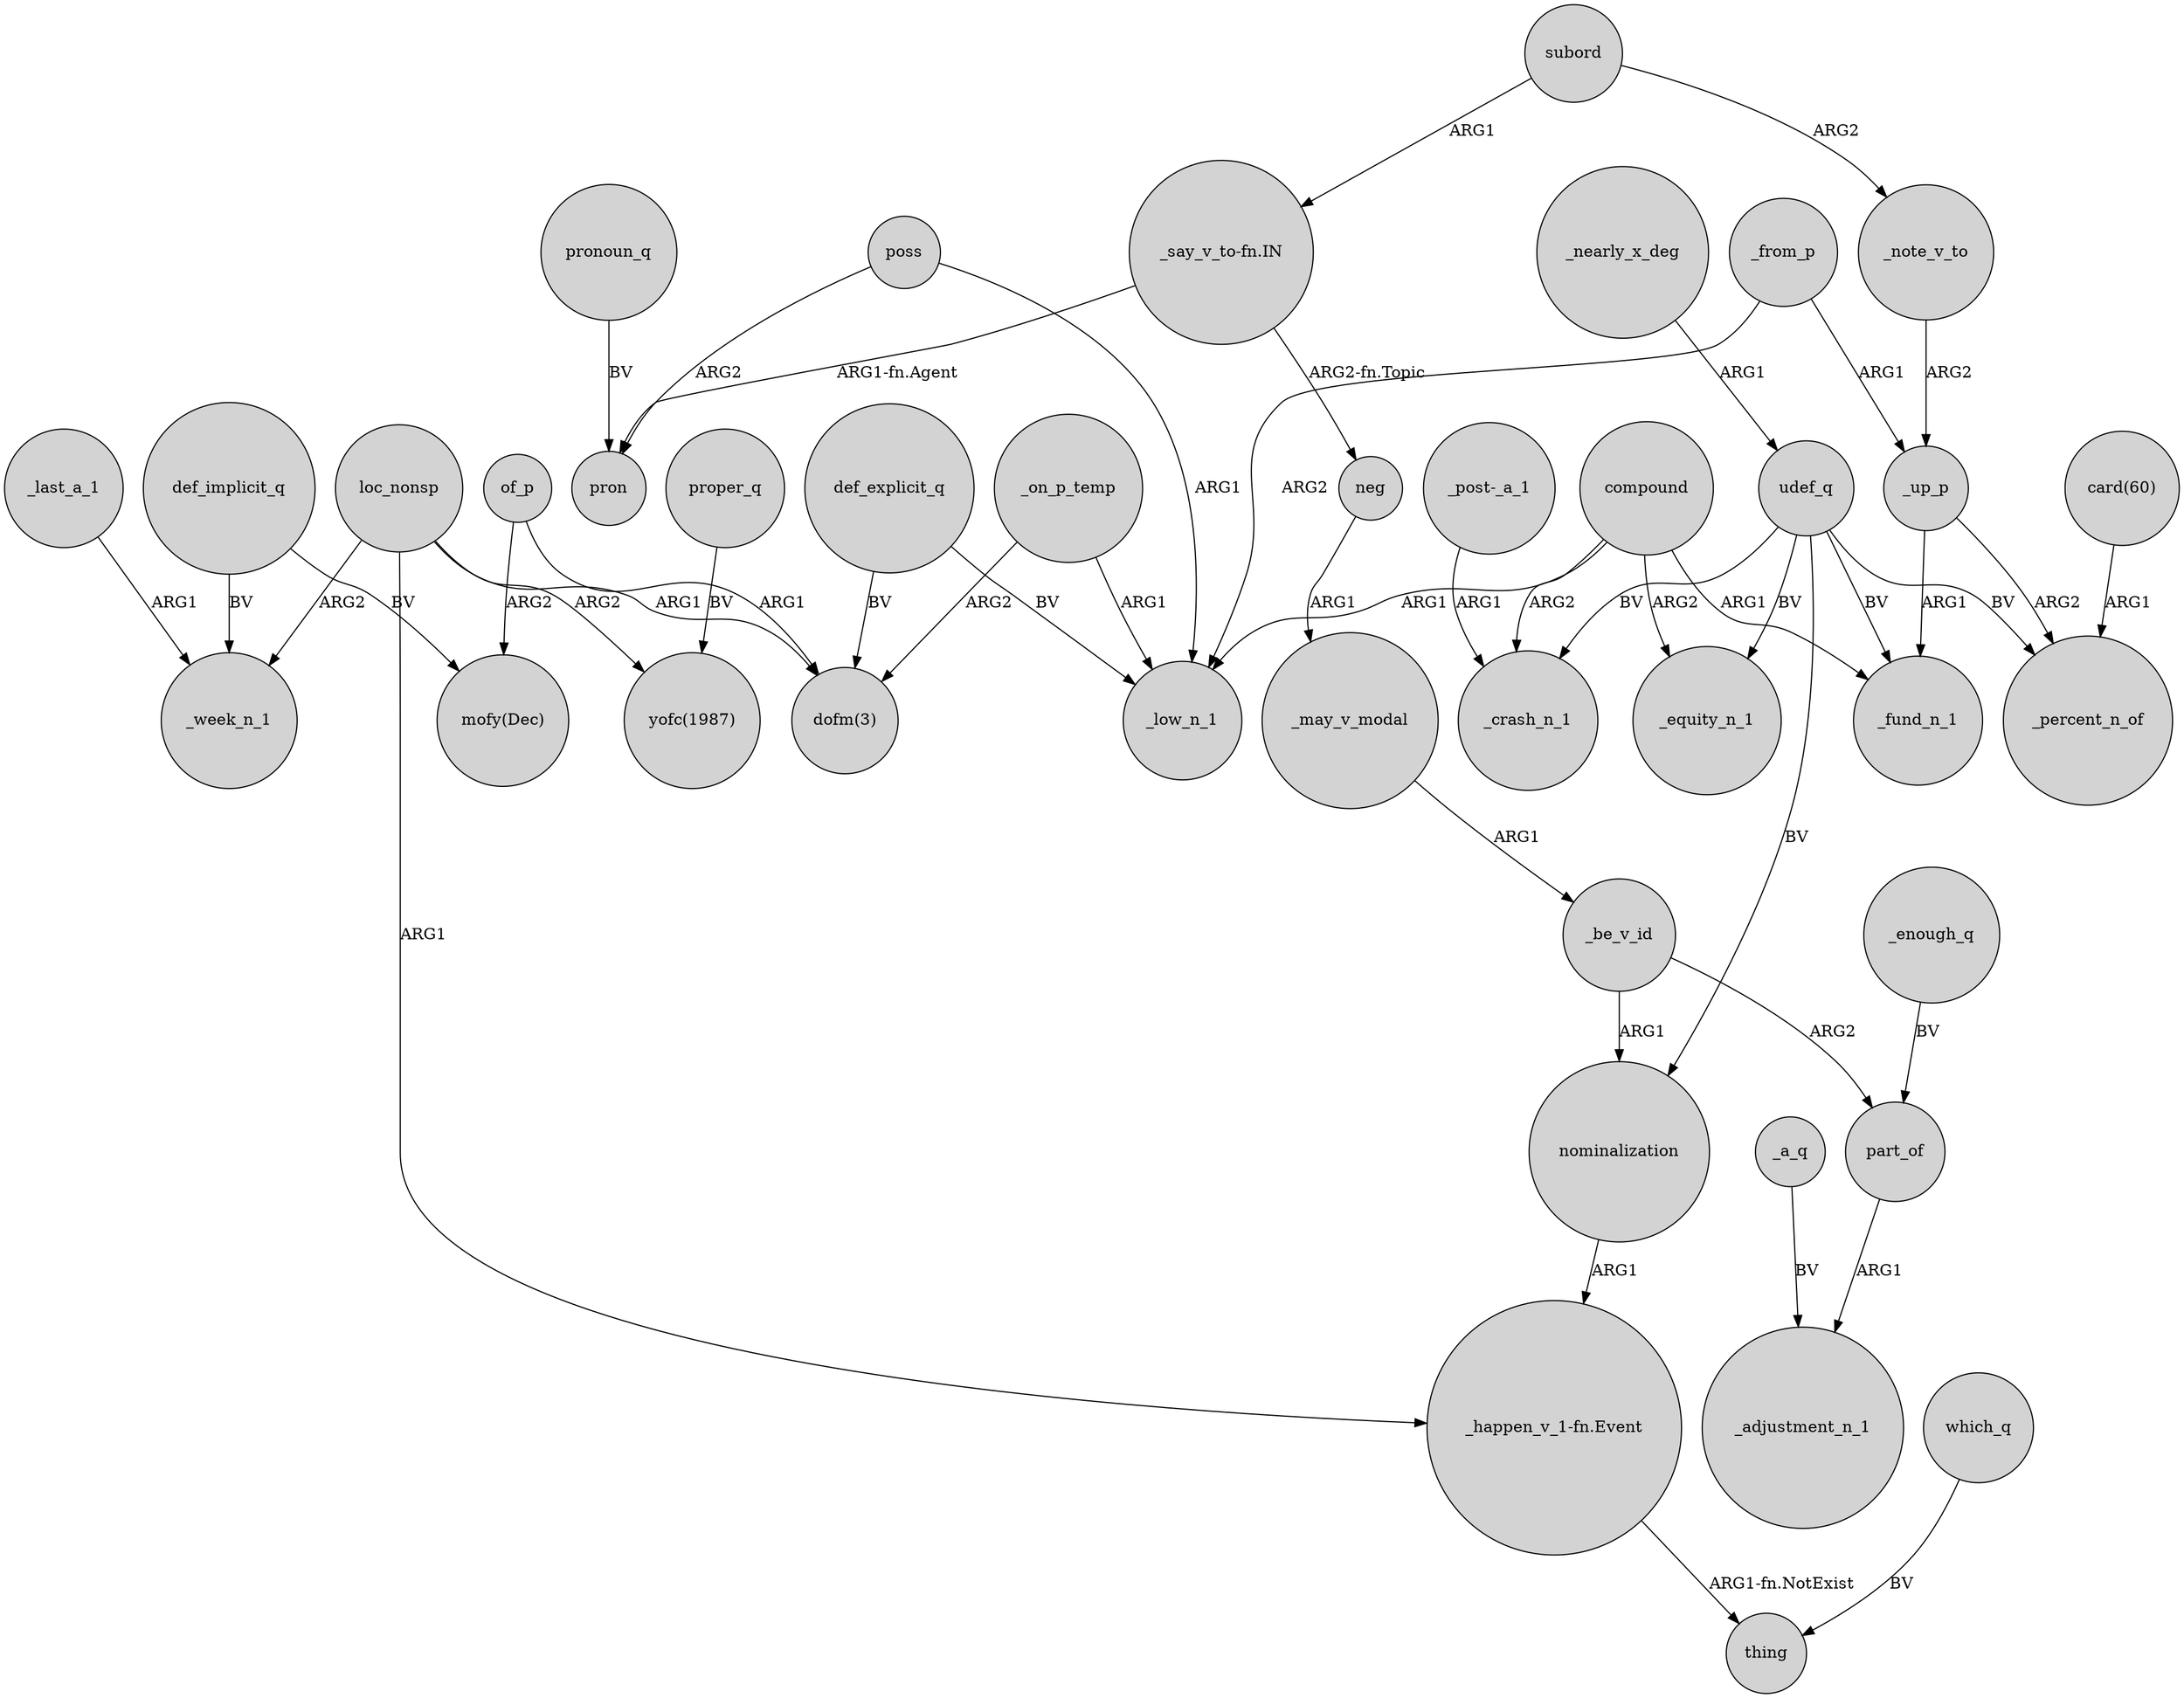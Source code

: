 digraph {
	node [shape=circle style=filled]
	def_implicit_q -> _week_n_1 [label=BV]
	def_explicit_q -> _low_n_1 [label=BV]
	poss -> pron [label=ARG2]
	loc_nonsp -> "dofm(3)" [label=ARG1]
	"card(60)" -> _percent_n_of [label=ARG1]
	def_implicit_q -> "mofy(Dec)" [label=BV]
	part_of -> _adjustment_n_1 [label=ARG1]
	_be_v_id -> nominalization [label=ARG1]
	_a_q -> _adjustment_n_1 [label=BV]
	compound -> _crash_n_1 [label=ARG2]
	"_post-_a_1" -> _crash_n_1 [label=ARG1]
	neg -> _may_v_modal [label=ARG1]
	nominalization -> "_happen_v_1-fn.Event" [label=ARG1]
	_from_p -> _up_p [label=ARG1]
	poss -> _low_n_1 [label=ARG1]
	_from_p -> _low_n_1 [label=ARG2]
	subord -> "_say_v_to-fn.IN" [label=ARG1]
	compound -> _equity_n_1 [label=ARG2]
	_up_p -> _fund_n_1 [label=ARG1]
	subord -> _note_v_to [label=ARG2]
	_on_p_temp -> "dofm(3)" [label=ARG2]
	_on_p_temp -> _low_n_1 [label=ARG1]
	pronoun_q -> pron [label=BV]
	loc_nonsp -> _week_n_1 [label=ARG2]
	loc_nonsp -> "_happen_v_1-fn.Event" [label=ARG1]
	udef_q -> _equity_n_1 [label=BV]
	"_happen_v_1-fn.Event" -> thing [label="ARG1-fn.NotExist"]
	_note_v_to -> _up_p [label=ARG2]
	of_p -> "dofm(3)" [label=ARG1]
	_last_a_1 -> _week_n_1 [label=ARG1]
	_nearly_x_deg -> udef_q [label=ARG1]
	udef_q -> _fund_n_1 [label=BV]
	udef_q -> nominalization [label=BV]
	proper_q -> "yofc(1987)" [label=BV]
	"_say_v_to-fn.IN" -> pron [label="ARG1-fn.Agent"]
	_enough_q -> part_of [label=BV]
	"_say_v_to-fn.IN" -> neg [label="ARG2-fn.Topic"]
	loc_nonsp -> "yofc(1987)" [label=ARG2]
	udef_q -> _percent_n_of [label=BV]
	of_p -> "mofy(Dec)" [label=ARG2]
	_be_v_id -> part_of [label=ARG2]
	compound -> _low_n_1 [label=ARG1]
	udef_q -> _crash_n_1 [label=BV]
	_may_v_modal -> _be_v_id [label=ARG1]
	def_explicit_q -> "dofm(3)" [label=BV]
	_up_p -> _percent_n_of [label=ARG2]
	compound -> _fund_n_1 [label=ARG1]
	which_q -> thing [label=BV]
}
